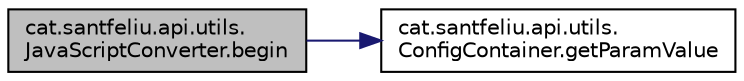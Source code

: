 digraph "cat.santfeliu.api.utils.JavaScriptConverter.begin"
{
 // LATEX_PDF_SIZE
  edge [fontname="Helvetica",fontsize="10",labelfontname="Helvetica",labelfontsize="10"];
  node [fontname="Helvetica",fontsize="10",shape=record];
  rankdir="LR";
  Node1 [label="cat.santfeliu.api.utils.\lJavaScriptConverter.begin",height=0.2,width=0.4,color="black", fillcolor="grey75", style="filled", fontcolor="black",tooltip=" "];
  Node1 -> Node2 [color="midnightblue",fontsize="10",style="solid"];
  Node2 [label="cat.santfeliu.api.utils.\lConfigContainer.getParamValue",height=0.2,width=0.4,color="black", fillcolor="white", style="filled",URL="$classcat_1_1santfeliu_1_1api_1_1utils_1_1_config_container.html#a0754904e39db6e7a0600ed60953b90f5",tooltip=" "];
}
